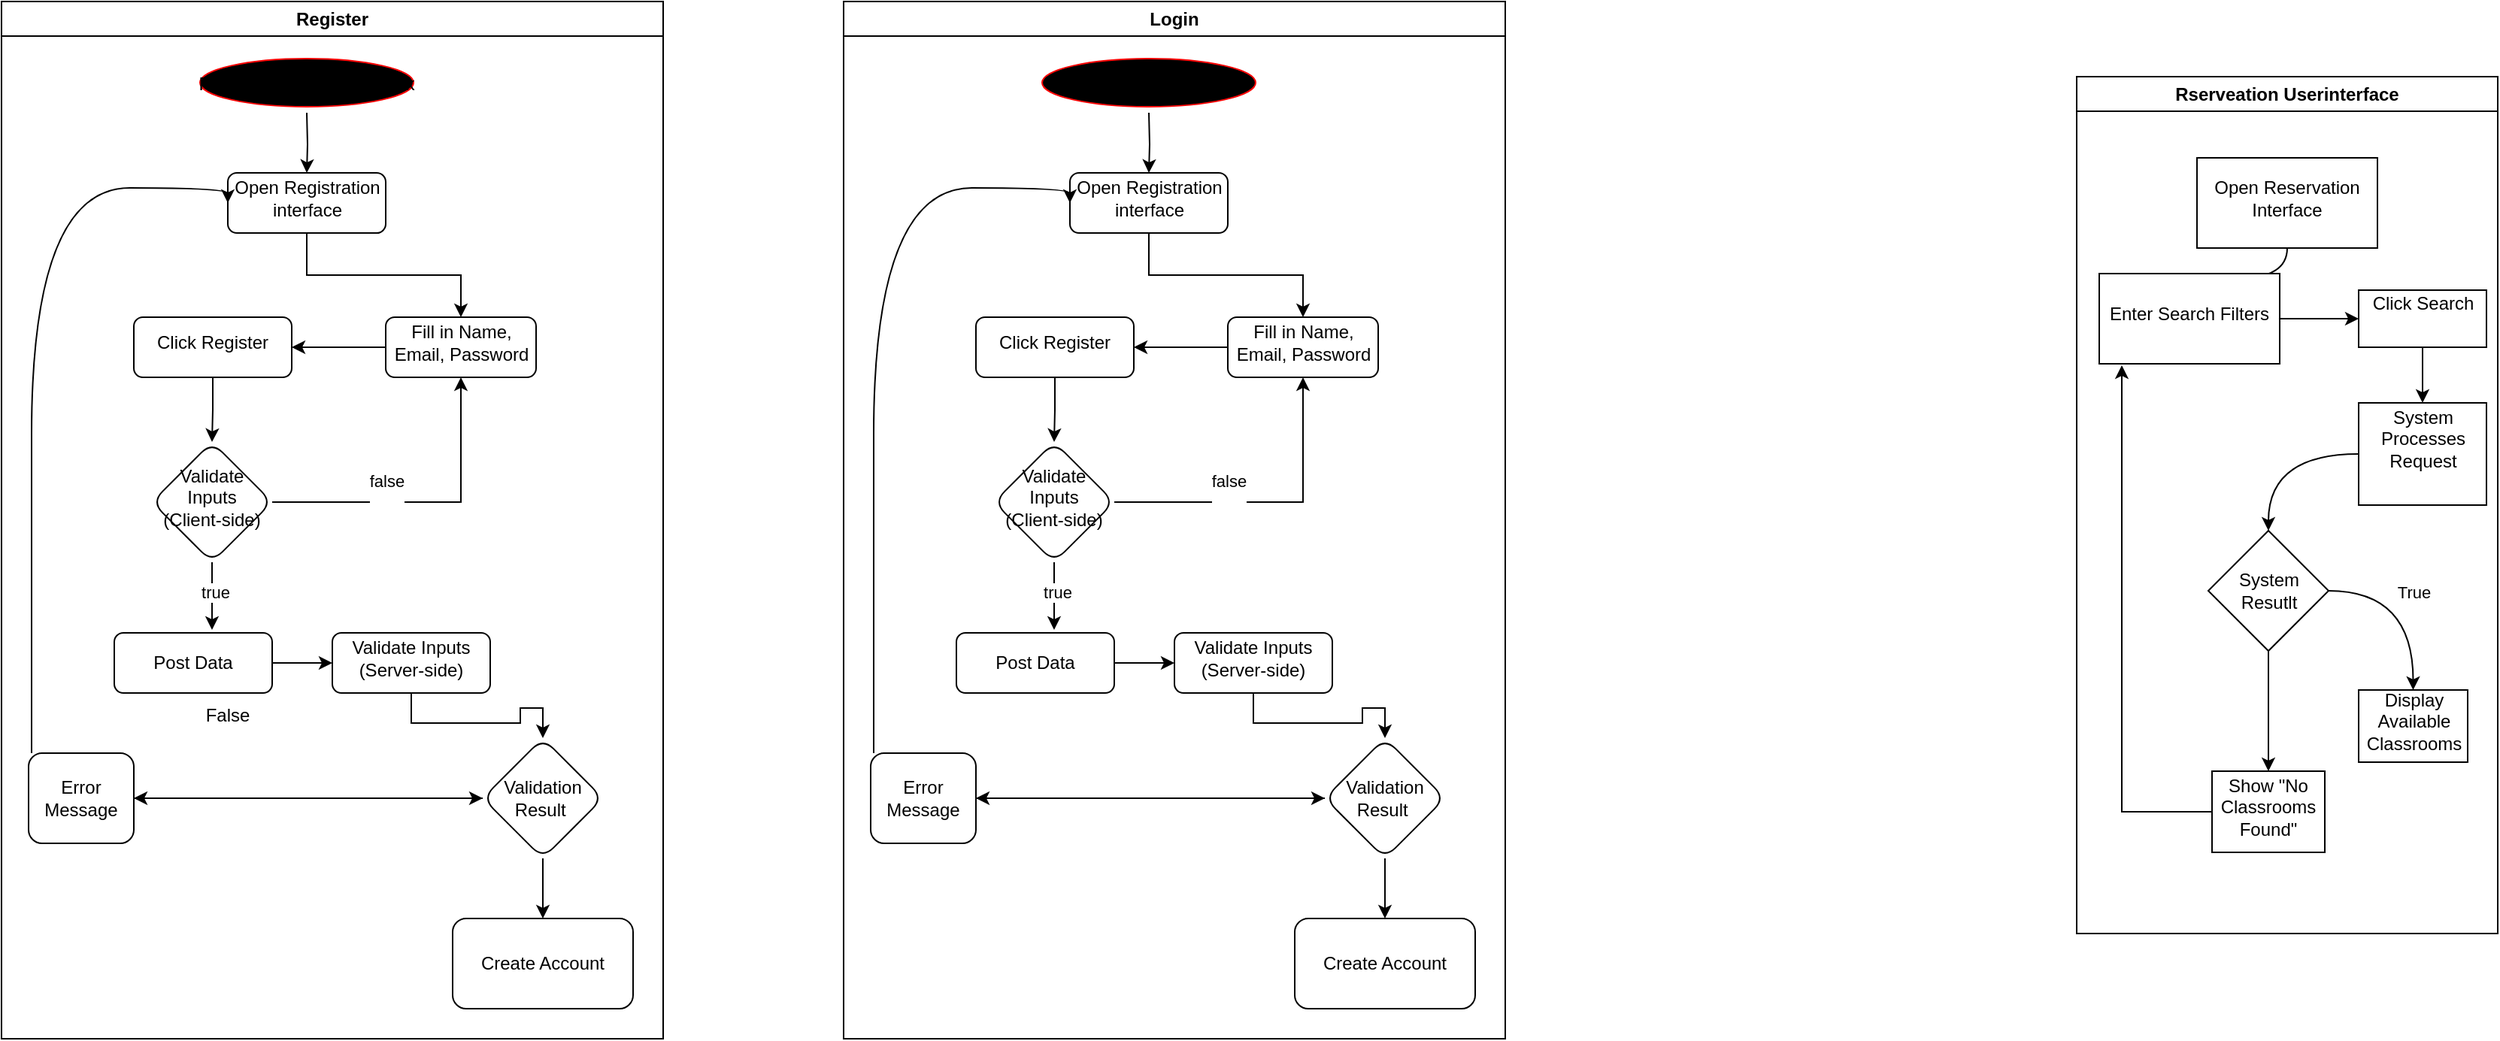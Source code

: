 <mxfile version="26.2.13">
  <diagram name="Page-1" id="e7e014a7-5840-1c2e-5031-d8a46d1fe8dd">
    <mxGraphModel dx="1736" dy="957" grid="1" gridSize="10" guides="1" tooltips="1" connect="1" arrows="1" fold="1" page="1" pageScale="1" pageWidth="1169" pageHeight="826" background="none" math="0" shadow="0">
      <root>
        <mxCell id="0" />
        <mxCell id="1" parent="0" />
        <mxCell id="3" value="Rserveation Userinterface" style="swimlane;whiteSpace=wrap;startSize=23;" parent="1" vertex="1">
          <mxGeometry x="1440" y="140" width="280" height="570" as="geometry" />
        </mxCell>
        <mxCell id="UKsslnW1uW5sjIxQK_6J-92" value="" style="edgeStyle=orthogonalEdgeStyle;curved=1;rounded=0;orthogonalLoop=1;jettySize=auto;html=1;" parent="3" source="UKsslnW1uW5sjIxQK_6J-88" target="UKsslnW1uW5sjIxQK_6J-91" edge="1">
          <mxGeometry relative="1" as="geometry" />
        </mxCell>
        <mxCell id="UKsslnW1uW5sjIxQK_6J-88" value="&lt;table&gt;&lt;tbody&gt;&lt;tr&gt;&lt;td data-end=&quot;2026&quot; data-start=&quot;1997&quot; class=&quot;max-w-[calc(var(--thread-content-max-width)*2/3)]&quot;&gt;Open Reservation Interface&lt;/td&gt;&lt;/tr&gt;&lt;/tbody&gt;&lt;/table&gt;&lt;table&gt;&lt;tbody&gt;&lt;tr&gt;&lt;td data-end=&quot;2043&quot; data-start=&quot;2026&quot; class=&quot;max-w-[calc(var(--thread-content-max-width)*2/3)]&quot;&gt;&lt;/td&gt;&lt;/tr&gt;&lt;/tbody&gt;&lt;/table&gt;" style="whiteSpace=wrap;html=1;" parent="3" vertex="1">
          <mxGeometry x="80" y="54" width="120" height="60" as="geometry" />
        </mxCell>
        <mxCell id="UKsslnW1uW5sjIxQK_6J-94" value="" style="edgeStyle=orthogonalEdgeStyle;curved=1;rounded=0;orthogonalLoop=1;jettySize=auto;html=1;" parent="3" source="UKsslnW1uW5sjIxQK_6J-91" target="UKsslnW1uW5sjIxQK_6J-93" edge="1">
          <mxGeometry relative="1" as="geometry" />
        </mxCell>
        <mxCell id="UKsslnW1uW5sjIxQK_6J-96" value="" style="edgeStyle=orthogonalEdgeStyle;curved=1;rounded=0;orthogonalLoop=1;jettySize=auto;html=1;" parent="3" source="UKsslnW1uW5sjIxQK_6J-93" target="UKsslnW1uW5sjIxQK_6J-95" edge="1">
          <mxGeometry relative="1" as="geometry" />
        </mxCell>
        <mxCell id="UKsslnW1uW5sjIxQK_6J-93" value="&#xa;&lt;table&gt;&lt;tbody&gt;&lt;tr&gt;&lt;td data-end=&quot;2134&quot; data-start=&quot;2119&quot; class=&quot;max-w-[calc(var(--thread-content-max-width)*2/3)]&quot;&gt;Click Search&lt;/td&gt;&lt;/tr&gt;&lt;/tbody&gt;&lt;/table&gt;&lt;table&gt;&lt;tbody&gt;&lt;tr&gt;&lt;td data-end=&quot;2149&quot; data-start=&quot;2134&quot; class=&quot;max-w-[calc(var(--thread-content-max-width)*2/3)]&quot;&gt;&lt;/td&gt;&lt;/tr&gt;&lt;/tbody&gt;&lt;/table&gt;&#xa;&#xa;" style="whiteSpace=wrap;html=1;" parent="3" vertex="1">
          <mxGeometry x="187.5" y="142" width="85" height="38" as="geometry" />
        </mxCell>
        <mxCell id="UKsslnW1uW5sjIxQK_6J-100" value="" style="edgeStyle=orthogonalEdgeStyle;curved=1;rounded=0;orthogonalLoop=1;jettySize=auto;html=1;" parent="3" source="UKsslnW1uW5sjIxQK_6J-95" target="UKsslnW1uW5sjIxQK_6J-99" edge="1">
          <mxGeometry relative="1" as="geometry" />
        </mxCell>
        <mxCell id="UKsslnW1uW5sjIxQK_6J-95" value="&#xa;&lt;table&gt;&lt;tbody&gt;&lt;tr&gt;&lt;td data-end=&quot;2196&quot; data-start=&quot;2169&quot; class=&quot;max-w-[calc(var(--thread-content-max-width)*2/3)]&quot;&gt;System Processes Request&lt;/td&gt;&lt;/tr&gt;&lt;/tbody&gt;&lt;/table&gt;&lt;table&gt;&lt;tbody&gt;&lt;tr&gt;&lt;td data-end=&quot;2215&quot; data-start=&quot;2196&quot; class=&quot;max-w-[calc(var(--thread-content-max-width)*2/3)]&quot;&gt;&lt;/td&gt;&lt;/tr&gt;&lt;/tbody&gt;&lt;/table&gt;&#xa;&#xa;" style="whiteSpace=wrap;html=1;" parent="3" vertex="1">
          <mxGeometry x="187.5" y="217" width="85" height="68" as="geometry" />
        </mxCell>
        <mxCell id="UKsslnW1uW5sjIxQK_6J-102" value="" style="edgeStyle=orthogonalEdgeStyle;curved=1;rounded=0;orthogonalLoop=1;jettySize=auto;html=1;" parent="3" source="UKsslnW1uW5sjIxQK_6J-99" target="UKsslnW1uW5sjIxQK_6J-101" edge="1">
          <mxGeometry relative="1" as="geometry" />
        </mxCell>
        <mxCell id="UKsslnW1uW5sjIxQK_6J-103" value="True" style="edgeLabel;html=1;align=center;verticalAlign=middle;resizable=0;points=[];" parent="UKsslnW1uW5sjIxQK_6J-102" vertex="1" connectable="0">
          <mxGeometry x="-0.067" relative="1" as="geometry">
            <mxPoint as="offset" />
          </mxGeometry>
        </mxCell>
        <mxCell id="UKsslnW1uW5sjIxQK_6J-106" value="" style="edgeStyle=orthogonalEdgeStyle;curved=1;rounded=0;orthogonalLoop=1;jettySize=auto;html=1;" parent="3" source="UKsslnW1uW5sjIxQK_6J-99" target="UKsslnW1uW5sjIxQK_6J-105" edge="1">
          <mxGeometry relative="1" as="geometry" />
        </mxCell>
        <mxCell id="UKsslnW1uW5sjIxQK_6J-99" value="System Resutlt" style="rhombus;whiteSpace=wrap;html=1;" parent="3" vertex="1">
          <mxGeometry x="87.5" y="302" width="80" height="80" as="geometry" />
        </mxCell>
        <mxCell id="UKsslnW1uW5sjIxQK_6J-101" value="&lt;table&gt;&lt;tbody&gt;&lt;tr&gt;&lt;td data-end=&quot;2323&quot; data-start=&quot;2292&quot; class=&quot;max-w-[calc(var(--thread-content-max-width)*2/3)]&quot;&gt;Display Available Classrooms&lt;/td&gt;&lt;/tr&gt;&lt;/tbody&gt;&lt;/table&gt;&lt;table&gt;&lt;tbody&gt;&lt;tr&gt;&lt;td data-end=&quot;2339&quot; data-start=&quot;2323&quot; class=&quot;max-w-[calc(var(--thread-content-max-width)*2/3)]&quot;&gt;&lt;/td&gt;&lt;/tr&gt;&lt;/tbody&gt;&lt;/table&gt;" style="whiteSpace=wrap;html=1;" parent="3" vertex="1">
          <mxGeometry x="187.5" y="408" width="72.5" height="48" as="geometry" />
        </mxCell>
        <mxCell id="UKsslnW1uW5sjIxQK_6J-105" value="&lt;table&gt;&lt;tbody&gt;&lt;tr&gt;&lt;td data-end=&quot;2388&quot; data-start=&quot;2359&quot; class=&quot;max-w-[calc(var(--thread-content-max-width)*2/3)]&quot;&gt;Show &quot;No Classrooms Found&quot;&lt;/td&gt;&lt;/tr&gt;&lt;/tbody&gt;&lt;/table&gt;&lt;table&gt;&lt;tbody&gt;&lt;tr&gt;&lt;td data-end=&quot;2404&quot; data-start=&quot;2388&quot; class=&quot;max-w-[calc(var(--thread-content-max-width)*2/3)]&quot;&gt;&lt;/td&gt;&lt;/tr&gt;&lt;/tbody&gt;&lt;/table&gt;" style="whiteSpace=wrap;html=1;" parent="3" vertex="1">
          <mxGeometry x="90" y="462" width="75" height="54" as="geometry" />
        </mxCell>
        <mxCell id="UKsslnW1uW5sjIxQK_6J-107" value="" style="whiteSpace=wrap;html=1;" parent="3" vertex="1">
          <mxGeometry x="15" y="131" width="120" height="60" as="geometry" />
        </mxCell>
        <mxCell id="UKsslnW1uW5sjIxQK_6J-91" value="&lt;table&gt;&lt;tbody&gt;&lt;tr&gt;&lt;td data-end=&quot;2086&quot; data-start=&quot;2063&quot; class=&quot;max-w-[calc(var(--thread-content-max-width)*2/3)]&quot;&gt;Enter Search Filters&lt;/td&gt;&lt;/tr&gt;&lt;/tbody&gt;&lt;/table&gt;&lt;table&gt;&lt;tbody&gt;&lt;tr&gt;&lt;td data-end=&quot;2099&quot; data-start=&quot;2086&quot; class=&quot;max-w-[calc(var(--thread-content-max-width)*2/3)]&quot;&gt;&lt;/td&gt;&lt;/tr&gt;&lt;/tbody&gt;&lt;/table&gt;" style="whiteSpace=wrap;html=1;" parent="3" vertex="1">
          <mxGeometry x="15" y="131" width="120" height="60" as="geometry" />
        </mxCell>
        <mxCell id="FkI9DOUWdkT_tzKeIRPb-15" style="edgeStyle=orthogonalEdgeStyle;rounded=0;orthogonalLoop=1;jettySize=auto;html=1;entryX=0.125;entryY=1.017;entryDx=0;entryDy=0;entryPerimeter=0;" edge="1" parent="3" source="UKsslnW1uW5sjIxQK_6J-105" target="UKsslnW1uW5sjIxQK_6J-91">
          <mxGeometry relative="1" as="geometry">
            <Array as="points">
              <mxPoint x="30" y="489" />
            </Array>
          </mxGeometry>
        </mxCell>
        <mxCell id="2" value="Register" style="swimlane;whiteSpace=wrap" parent="1" vertex="1">
          <mxGeometry x="60" y="90" width="440" height="690" as="geometry" />
        </mxCell>
        <mxCell id="UKsslnW1uW5sjIxQK_6J-46" style="edgeStyle=orthogonalEdgeStyle;rounded=0;orthogonalLoop=1;jettySize=auto;html=1;" parent="2" target="UKsslnW1uW5sjIxQK_6J-43" edge="1">
          <mxGeometry relative="1" as="geometry">
            <mxPoint x="203" y="74" as="sourcePoint" />
          </mxGeometry>
        </mxCell>
        <mxCell id="5" value="Register Page Button Click" style="ellipse;shape=startState;fillColor=#000000;strokeColor=#ff0000;fontColor=light-dark(#000000,#000000);" parent="2" vertex="1">
          <mxGeometry x="128" y="34" width="150" height="40" as="geometry" />
        </mxCell>
        <mxCell id="FkI9DOUWdkT_tzKeIRPb-13" style="edgeStyle=orthogonalEdgeStyle;rounded=0;orthogonalLoop=1;jettySize=auto;html=1;entryX=0.5;entryY=0;entryDx=0;entryDy=0;" edge="1" parent="2" source="UKsslnW1uW5sjIxQK_6J-43" target="UKsslnW1uW5sjIxQK_6J-53">
          <mxGeometry relative="1" as="geometry" />
        </mxCell>
        <mxCell id="UKsslnW1uW5sjIxQK_6J-43" value="&lt;table&gt;&lt;tbody&gt;&lt;tr&gt;&lt;td data-end=&quot;331&quot; data-start=&quot;306&quot; class=&quot;max-w-[calc(var(--thread-content-max-width)*2/3)]&quot;&gt;Open Registration interface&lt;/td&gt;&lt;/tr&gt;&lt;/tbody&gt;&lt;/table&gt;&lt;table&gt;&lt;tbody&gt;&lt;tr&gt;&lt;td data-end=&quot;362&quot; data-start=&quot;331&quot; class=&quot;max-w-[calc(var(--thread-content-max-width)*2/3)]&quot;&gt;&lt;/td&gt;&lt;/tr&gt;&lt;/tbody&gt;&lt;/table&gt;" style="rounded=1;whiteSpace=wrap;html=1;" parent="2" vertex="1">
          <mxGeometry x="150.5" y="114" width="105" height="40" as="geometry" />
        </mxCell>
        <mxCell id="UKsslnW1uW5sjIxQK_6J-59" style="edgeStyle=orthogonalEdgeStyle;rounded=0;orthogonalLoop=1;jettySize=auto;html=1;" parent="2" source="UKsslnW1uW5sjIxQK_6J-53" target="UKsslnW1uW5sjIxQK_6J-54" edge="1">
          <mxGeometry relative="1" as="geometry" />
        </mxCell>
        <mxCell id="UKsslnW1uW5sjIxQK_6J-53" value="&lt;table&gt;&lt;tbody&gt;&lt;tr&gt;&lt;td data-end=&quot;434&quot; data-start=&quot;402&quot; class=&quot;max-w-[calc(var(--thread-content-max-width)*2/3)]&quot;&gt;Fill in Name, Email, Password&lt;/td&gt;&lt;/tr&gt;&lt;/tbody&gt;&lt;/table&gt;&lt;table&gt;&lt;tbody&gt;&lt;tr&gt;&lt;td data-end=&quot;454&quot; data-start=&quot;434&quot; class=&quot;max-w-[calc(var(--thread-content-max-width)*2/3)]&quot;&gt;&lt;/td&gt;&lt;/tr&gt;&lt;/tbody&gt;&lt;/table&gt;" style="rounded=1;whiteSpace=wrap;html=1;" parent="2" vertex="1">
          <mxGeometry x="255.5" y="210" width="100" height="40" as="geometry" />
        </mxCell>
        <mxCell id="FkI9DOUWdkT_tzKeIRPb-6" value="" style="edgeStyle=orthogonalEdgeStyle;rounded=0;orthogonalLoop=1;jettySize=auto;html=1;" edge="1" parent="2" source="UKsslnW1uW5sjIxQK_6J-54" target="FkI9DOUWdkT_tzKeIRPb-5">
          <mxGeometry relative="1" as="geometry" />
        </mxCell>
        <mxCell id="UKsslnW1uW5sjIxQK_6J-54" value="&lt;table&gt;&lt;tbody&gt;&lt;tr&gt;&lt;td data-end=&quot;491&quot; data-start=&quot;474&quot; class=&quot;max-w-[calc(var(--thread-content-max-width)*2/3)]&quot;&gt;Click Register&lt;/td&gt;&lt;/tr&gt;&lt;/tbody&gt;&lt;/table&gt;&lt;table&gt;&lt;tbody&gt;&lt;tr&gt;&lt;td data-end=&quot;525&quot; data-start=&quot;491&quot; class=&quot;max-w-[calc(var(--thread-content-max-width)*2/3)]&quot;&gt;&lt;/td&gt;&lt;/tr&gt;&lt;/tbody&gt;&lt;/table&gt;" style="rounded=1;whiteSpace=wrap;html=1;" parent="2" vertex="1">
          <mxGeometry x="88" y="210" width="105" height="40" as="geometry" />
        </mxCell>
        <mxCell id="UKsslnW1uW5sjIxQK_6J-73" style="edgeStyle=orthogonalEdgeStyle;rounded=0;orthogonalLoop=1;jettySize=auto;html=1;" parent="2" source="UKsslnW1uW5sjIxQK_6J-56" target="UKsslnW1uW5sjIxQK_6J-66" edge="1">
          <mxGeometry relative="1" as="geometry" />
        </mxCell>
        <mxCell id="UKsslnW1uW5sjIxQK_6J-56" value="&lt;table&gt;&lt;tbody&gt;&lt;tr&gt;&lt;td data-end=&quot;577&quot; data-start=&quot;545&quot; class=&quot;max-w-[calc(var(--thread-content-max-width)*2/3)]&quot;&gt;Validate Inputs (Server-side)&lt;/td&gt;&lt;/tr&gt;&lt;/tbody&gt;&lt;/table&gt;&lt;table&gt;&lt;tbody&gt;&lt;tr&gt;&lt;td data-end=&quot;599&quot; data-start=&quot;577&quot; class=&quot;max-w-[calc(var(--thread-content-max-width)*2/3)]&quot;&gt;&lt;/td&gt;&lt;/tr&gt;&lt;/tbody&gt;&lt;/table&gt;" style="rounded=1;whiteSpace=wrap;html=1;" parent="2" vertex="1">
          <mxGeometry x="220" y="420" width="105" height="40" as="geometry" />
        </mxCell>
        <mxCell id="UKsslnW1uW5sjIxQK_6J-72" style="edgeStyle=orthogonalEdgeStyle;rounded=0;orthogonalLoop=1;jettySize=auto;html=1;" parent="2" source="UKsslnW1uW5sjIxQK_6J-57" target="UKsslnW1uW5sjIxQK_6J-56" edge="1">
          <mxGeometry relative="1" as="geometry" />
        </mxCell>
        <mxCell id="UKsslnW1uW5sjIxQK_6J-57" value="Post Data" style="rounded=1;whiteSpace=wrap;html=1;" parent="2" vertex="1">
          <mxGeometry x="75" y="420" width="105" height="40" as="geometry" />
        </mxCell>
        <mxCell id="UKsslnW1uW5sjIxQK_6J-67" value="" style="edgeStyle=orthogonalEdgeStyle;rounded=0;orthogonalLoop=1;jettySize=auto;html=1;" parent="2" source="UKsslnW1uW5sjIxQK_6J-68" target="UKsslnW1uW5sjIxQK_6J-66" edge="1">
          <mxGeometry relative="1" as="geometry">
            <mxPoint x="140" y="422" as="sourcePoint" />
          </mxGeometry>
        </mxCell>
        <mxCell id="UKsslnW1uW5sjIxQK_6J-69" value="" style="edgeStyle=orthogonalEdgeStyle;rounded=0;orthogonalLoop=1;jettySize=auto;html=1;" parent="2" source="UKsslnW1uW5sjIxQK_6J-66" target="UKsslnW1uW5sjIxQK_6J-68" edge="1">
          <mxGeometry relative="1" as="geometry" />
        </mxCell>
        <mxCell id="UKsslnW1uW5sjIxQK_6J-87" value="" style="edgeStyle=orthogonalEdgeStyle;curved=1;rounded=0;orthogonalLoop=1;jettySize=auto;html=1;" parent="2" source="UKsslnW1uW5sjIxQK_6J-66" target="UKsslnW1uW5sjIxQK_6J-86" edge="1">
          <mxGeometry relative="1" as="geometry" />
        </mxCell>
        <mxCell id="UKsslnW1uW5sjIxQK_6J-66" value="Validation Result&amp;nbsp;" style="rhombus;whiteSpace=wrap;html=1;rounded=1;" parent="2" vertex="1">
          <mxGeometry x="320" y="490" width="80" height="80" as="geometry" />
        </mxCell>
        <mxCell id="UKsslnW1uW5sjIxQK_6J-83" style="edgeStyle=orthogonalEdgeStyle;curved=1;rounded=0;orthogonalLoop=1;jettySize=auto;html=1;entryX=0;entryY=0.5;entryDx=0;entryDy=0;" parent="2" source="UKsslnW1uW5sjIxQK_6J-68" target="UKsslnW1uW5sjIxQK_6J-43" edge="1">
          <mxGeometry relative="1" as="geometry">
            <Array as="points">
              <mxPoint x="20" y="452" />
              <mxPoint x="20" y="124" />
              <mxPoint x="151" y="124" />
            </Array>
          </mxGeometry>
        </mxCell>
        <mxCell id="UKsslnW1uW5sjIxQK_6J-68" value="Error Message" style="whiteSpace=wrap;html=1;rounded=1;" parent="2" vertex="1">
          <mxGeometry x="18" y="500" width="70" height="60" as="geometry" />
        </mxCell>
        <mxCell id="UKsslnW1uW5sjIxQK_6J-86" value="Create Account" style="whiteSpace=wrap;html=1;rounded=1;" parent="2" vertex="1">
          <mxGeometry x="300" y="610" width="120" height="60" as="geometry" />
        </mxCell>
        <mxCell id="FkI9DOUWdkT_tzKeIRPb-9" style="edgeStyle=orthogonalEdgeStyle;rounded=0;orthogonalLoop=1;jettySize=auto;html=1;" edge="1" parent="2" source="FkI9DOUWdkT_tzKeIRPb-5" target="UKsslnW1uW5sjIxQK_6J-53">
          <mxGeometry relative="1" as="geometry" />
        </mxCell>
        <mxCell id="FkI9DOUWdkT_tzKeIRPb-10" value="false&lt;div&gt;&lt;br&gt;&lt;/div&gt;" style="edgeLabel;html=1;align=center;verticalAlign=middle;resizable=0;points=[];" vertex="1" connectable="0" parent="FkI9DOUWdkT_tzKeIRPb-9">
          <mxGeometry x="-0.276" y="7" relative="1" as="geometry">
            <mxPoint as="offset" />
          </mxGeometry>
        </mxCell>
        <mxCell id="FkI9DOUWdkT_tzKeIRPb-5" value="&lt;table&gt;&lt;tbody&gt;&lt;tr&gt;&lt;td data-end=&quot;577&quot; data-start=&quot;545&quot; class=&quot;max-w-[calc(var(--thread-content-max-width)*2/3)]&quot;&gt;Validate Inputs (Client-side)&lt;/td&gt;&lt;/tr&gt;&lt;/tbody&gt;&lt;/table&gt;&lt;table&gt;&lt;tbody&gt;&lt;tr&gt;&lt;td data-end=&quot;599&quot; data-start=&quot;577&quot; class=&quot;max-w-[calc(var(--thread-content-max-width)*2/3)]&quot;&gt;&lt;/td&gt;&lt;/tr&gt;&lt;/tbody&gt;&lt;/table&gt;" style="rhombus;whiteSpace=wrap;html=1;rounded=1;" vertex="1" parent="2">
          <mxGeometry x="100" y="293" width="80" height="80" as="geometry" />
        </mxCell>
        <mxCell id="FkI9DOUWdkT_tzKeIRPb-7" style="edgeStyle=orthogonalEdgeStyle;rounded=0;orthogonalLoop=1;jettySize=auto;html=1;entryX=0.619;entryY=-0.05;entryDx=0;entryDy=0;entryPerimeter=0;" edge="1" parent="2" source="FkI9DOUWdkT_tzKeIRPb-5" target="UKsslnW1uW5sjIxQK_6J-57">
          <mxGeometry relative="1" as="geometry" />
        </mxCell>
        <mxCell id="FkI9DOUWdkT_tzKeIRPb-8" value="true" style="edgeLabel;html=1;align=center;verticalAlign=middle;resizable=0;points=[];" vertex="1" connectable="0" parent="FkI9DOUWdkT_tzKeIRPb-7">
          <mxGeometry x="-0.138" y="2" relative="1" as="geometry">
            <mxPoint as="offset" />
          </mxGeometry>
        </mxCell>
        <mxCell id="FkI9DOUWdkT_tzKeIRPb-14" style="edgeStyle=orthogonalEdgeStyle;rounded=0;orthogonalLoop=1;jettySize=auto;html=1;exitX=0.5;exitY=1;exitDx=0;exitDy=0;" edge="1" parent="2" source="UKsslnW1uW5sjIxQK_6J-56" target="UKsslnW1uW5sjIxQK_6J-56">
          <mxGeometry relative="1" as="geometry" />
        </mxCell>
        <mxCell id="UKsslnW1uW5sjIxQK_6J-84" value="False" style="text;html=1;align=center;verticalAlign=middle;resizable=0;points=[];autosize=1;strokeColor=none;fillColor=none;" parent="1" vertex="1">
          <mxGeometry x="185" y="550" width="50" height="30" as="geometry" />
        </mxCell>
        <mxCell id="FkI9DOUWdkT_tzKeIRPb-17" value="Login" style="swimlane;whiteSpace=wrap" vertex="1" parent="1">
          <mxGeometry x="620" y="90" width="440" height="690" as="geometry" />
        </mxCell>
        <mxCell id="FkI9DOUWdkT_tzKeIRPb-18" style="edgeStyle=orthogonalEdgeStyle;rounded=0;orthogonalLoop=1;jettySize=auto;html=1;" edge="1" parent="FkI9DOUWdkT_tzKeIRPb-17" target="FkI9DOUWdkT_tzKeIRPb-21">
          <mxGeometry relative="1" as="geometry">
            <mxPoint x="203" y="74" as="sourcePoint" />
          </mxGeometry>
        </mxCell>
        <mxCell id="FkI9DOUWdkT_tzKeIRPb-19" value="Login Page Button Click" style="ellipse;shape=startState;fillColor=#000000;strokeColor=#ff0000;fontColor=light-dark(#000000,#000000);" vertex="1" parent="FkI9DOUWdkT_tzKeIRPb-17">
          <mxGeometry x="128" y="34" width="150" height="40" as="geometry" />
        </mxCell>
        <mxCell id="FkI9DOUWdkT_tzKeIRPb-20" style="edgeStyle=orthogonalEdgeStyle;rounded=0;orthogonalLoop=1;jettySize=auto;html=1;entryX=0.5;entryY=0;entryDx=0;entryDy=0;" edge="1" parent="FkI9DOUWdkT_tzKeIRPb-17" source="FkI9DOUWdkT_tzKeIRPb-21" target="FkI9DOUWdkT_tzKeIRPb-23">
          <mxGeometry relative="1" as="geometry" />
        </mxCell>
        <mxCell id="FkI9DOUWdkT_tzKeIRPb-21" value="&lt;table&gt;&lt;tbody&gt;&lt;tr&gt;&lt;td data-end=&quot;331&quot; data-start=&quot;306&quot; class=&quot;max-w-[calc(var(--thread-content-max-width)*2/3)]&quot;&gt;Open Registration interface&lt;/td&gt;&lt;/tr&gt;&lt;/tbody&gt;&lt;/table&gt;&lt;table&gt;&lt;tbody&gt;&lt;tr&gt;&lt;td data-end=&quot;362&quot; data-start=&quot;331&quot; class=&quot;max-w-[calc(var(--thread-content-max-width)*2/3)]&quot;&gt;&lt;/td&gt;&lt;/tr&gt;&lt;/tbody&gt;&lt;/table&gt;" style="rounded=1;whiteSpace=wrap;html=1;" vertex="1" parent="FkI9DOUWdkT_tzKeIRPb-17">
          <mxGeometry x="150.5" y="114" width="105" height="40" as="geometry" />
        </mxCell>
        <mxCell id="FkI9DOUWdkT_tzKeIRPb-22" style="edgeStyle=orthogonalEdgeStyle;rounded=0;orthogonalLoop=1;jettySize=auto;html=1;" edge="1" parent="FkI9DOUWdkT_tzKeIRPb-17" source="FkI9DOUWdkT_tzKeIRPb-23" target="FkI9DOUWdkT_tzKeIRPb-25">
          <mxGeometry relative="1" as="geometry" />
        </mxCell>
        <mxCell id="FkI9DOUWdkT_tzKeIRPb-23" value="&lt;table&gt;&lt;tbody&gt;&lt;tr&gt;&lt;td data-end=&quot;434&quot; data-start=&quot;402&quot; class=&quot;max-w-[calc(var(--thread-content-max-width)*2/3)]&quot;&gt;Fill in Name, Email, Password&lt;/td&gt;&lt;/tr&gt;&lt;/tbody&gt;&lt;/table&gt;&lt;table&gt;&lt;tbody&gt;&lt;tr&gt;&lt;td data-end=&quot;454&quot; data-start=&quot;434&quot; class=&quot;max-w-[calc(var(--thread-content-max-width)*2/3)]&quot;&gt;&lt;/td&gt;&lt;/tr&gt;&lt;/tbody&gt;&lt;/table&gt;" style="rounded=1;whiteSpace=wrap;html=1;" vertex="1" parent="FkI9DOUWdkT_tzKeIRPb-17">
          <mxGeometry x="255.5" y="210" width="100" height="40" as="geometry" />
        </mxCell>
        <mxCell id="FkI9DOUWdkT_tzKeIRPb-24" value="" style="edgeStyle=orthogonalEdgeStyle;rounded=0;orthogonalLoop=1;jettySize=auto;html=1;" edge="1" parent="FkI9DOUWdkT_tzKeIRPb-17" source="FkI9DOUWdkT_tzKeIRPb-25" target="FkI9DOUWdkT_tzKeIRPb-39">
          <mxGeometry relative="1" as="geometry" />
        </mxCell>
        <mxCell id="FkI9DOUWdkT_tzKeIRPb-25" value="&lt;table&gt;&lt;tbody&gt;&lt;tr&gt;&lt;td data-end=&quot;491&quot; data-start=&quot;474&quot; class=&quot;max-w-[calc(var(--thread-content-max-width)*2/3)]&quot;&gt;Click Register&lt;/td&gt;&lt;/tr&gt;&lt;/tbody&gt;&lt;/table&gt;&lt;table&gt;&lt;tbody&gt;&lt;tr&gt;&lt;td data-end=&quot;525&quot; data-start=&quot;491&quot; class=&quot;max-w-[calc(var(--thread-content-max-width)*2/3)]&quot;&gt;&lt;/td&gt;&lt;/tr&gt;&lt;/tbody&gt;&lt;/table&gt;" style="rounded=1;whiteSpace=wrap;html=1;" vertex="1" parent="FkI9DOUWdkT_tzKeIRPb-17">
          <mxGeometry x="88" y="210" width="105" height="40" as="geometry" />
        </mxCell>
        <mxCell id="FkI9DOUWdkT_tzKeIRPb-26" style="edgeStyle=orthogonalEdgeStyle;rounded=0;orthogonalLoop=1;jettySize=auto;html=1;" edge="1" parent="FkI9DOUWdkT_tzKeIRPb-17" source="FkI9DOUWdkT_tzKeIRPb-27" target="FkI9DOUWdkT_tzKeIRPb-33">
          <mxGeometry relative="1" as="geometry" />
        </mxCell>
        <mxCell id="FkI9DOUWdkT_tzKeIRPb-27" value="&lt;table&gt;&lt;tbody&gt;&lt;tr&gt;&lt;td data-end=&quot;577&quot; data-start=&quot;545&quot; class=&quot;max-w-[calc(var(--thread-content-max-width)*2/3)]&quot;&gt;Validate Inputs (Server-side)&lt;/td&gt;&lt;/tr&gt;&lt;/tbody&gt;&lt;/table&gt;&lt;table&gt;&lt;tbody&gt;&lt;tr&gt;&lt;td data-end=&quot;599&quot; data-start=&quot;577&quot; class=&quot;max-w-[calc(var(--thread-content-max-width)*2/3)]&quot;&gt;&lt;/td&gt;&lt;/tr&gt;&lt;/tbody&gt;&lt;/table&gt;" style="rounded=1;whiteSpace=wrap;html=1;" vertex="1" parent="FkI9DOUWdkT_tzKeIRPb-17">
          <mxGeometry x="220" y="420" width="105" height="40" as="geometry" />
        </mxCell>
        <mxCell id="FkI9DOUWdkT_tzKeIRPb-28" style="edgeStyle=orthogonalEdgeStyle;rounded=0;orthogonalLoop=1;jettySize=auto;html=1;" edge="1" parent="FkI9DOUWdkT_tzKeIRPb-17" source="FkI9DOUWdkT_tzKeIRPb-29" target="FkI9DOUWdkT_tzKeIRPb-27">
          <mxGeometry relative="1" as="geometry" />
        </mxCell>
        <mxCell id="FkI9DOUWdkT_tzKeIRPb-29" value="Post Data" style="rounded=1;whiteSpace=wrap;html=1;" vertex="1" parent="FkI9DOUWdkT_tzKeIRPb-17">
          <mxGeometry x="75" y="420" width="105" height="40" as="geometry" />
        </mxCell>
        <mxCell id="FkI9DOUWdkT_tzKeIRPb-30" value="" style="edgeStyle=orthogonalEdgeStyle;rounded=0;orthogonalLoop=1;jettySize=auto;html=1;" edge="1" parent="FkI9DOUWdkT_tzKeIRPb-17" source="FkI9DOUWdkT_tzKeIRPb-35" target="FkI9DOUWdkT_tzKeIRPb-33">
          <mxGeometry relative="1" as="geometry">
            <mxPoint x="140" y="422" as="sourcePoint" />
          </mxGeometry>
        </mxCell>
        <mxCell id="FkI9DOUWdkT_tzKeIRPb-31" value="" style="edgeStyle=orthogonalEdgeStyle;rounded=0;orthogonalLoop=1;jettySize=auto;html=1;" edge="1" parent="FkI9DOUWdkT_tzKeIRPb-17" source="FkI9DOUWdkT_tzKeIRPb-33" target="FkI9DOUWdkT_tzKeIRPb-35">
          <mxGeometry relative="1" as="geometry" />
        </mxCell>
        <mxCell id="FkI9DOUWdkT_tzKeIRPb-32" value="" style="edgeStyle=orthogonalEdgeStyle;curved=1;rounded=0;orthogonalLoop=1;jettySize=auto;html=1;" edge="1" parent="FkI9DOUWdkT_tzKeIRPb-17" source="FkI9DOUWdkT_tzKeIRPb-33" target="FkI9DOUWdkT_tzKeIRPb-36">
          <mxGeometry relative="1" as="geometry" />
        </mxCell>
        <mxCell id="FkI9DOUWdkT_tzKeIRPb-33" value="Validation Result&amp;nbsp;" style="rhombus;whiteSpace=wrap;html=1;rounded=1;" vertex="1" parent="FkI9DOUWdkT_tzKeIRPb-17">
          <mxGeometry x="320" y="490" width="80" height="80" as="geometry" />
        </mxCell>
        <mxCell id="FkI9DOUWdkT_tzKeIRPb-34" style="edgeStyle=orthogonalEdgeStyle;curved=1;rounded=0;orthogonalLoop=1;jettySize=auto;html=1;entryX=0;entryY=0.5;entryDx=0;entryDy=0;" edge="1" parent="FkI9DOUWdkT_tzKeIRPb-17" source="FkI9DOUWdkT_tzKeIRPb-35" target="FkI9DOUWdkT_tzKeIRPb-21">
          <mxGeometry relative="1" as="geometry">
            <Array as="points">
              <mxPoint x="20" y="452" />
              <mxPoint x="20" y="124" />
              <mxPoint x="151" y="124" />
            </Array>
          </mxGeometry>
        </mxCell>
        <mxCell id="FkI9DOUWdkT_tzKeIRPb-35" value="Error Message" style="whiteSpace=wrap;html=1;rounded=1;" vertex="1" parent="FkI9DOUWdkT_tzKeIRPb-17">
          <mxGeometry x="18" y="500" width="70" height="60" as="geometry" />
        </mxCell>
        <mxCell id="FkI9DOUWdkT_tzKeIRPb-36" value="Create Account" style="whiteSpace=wrap;html=1;rounded=1;" vertex="1" parent="FkI9DOUWdkT_tzKeIRPb-17">
          <mxGeometry x="300" y="610" width="120" height="60" as="geometry" />
        </mxCell>
        <mxCell id="FkI9DOUWdkT_tzKeIRPb-37" style="edgeStyle=orthogonalEdgeStyle;rounded=0;orthogonalLoop=1;jettySize=auto;html=1;" edge="1" parent="FkI9DOUWdkT_tzKeIRPb-17" source="FkI9DOUWdkT_tzKeIRPb-39" target="FkI9DOUWdkT_tzKeIRPb-23">
          <mxGeometry relative="1" as="geometry" />
        </mxCell>
        <mxCell id="FkI9DOUWdkT_tzKeIRPb-38" value="false&lt;div&gt;&lt;br&gt;&lt;/div&gt;" style="edgeLabel;html=1;align=center;verticalAlign=middle;resizable=0;points=[];" vertex="1" connectable="0" parent="FkI9DOUWdkT_tzKeIRPb-37">
          <mxGeometry x="-0.276" y="7" relative="1" as="geometry">
            <mxPoint as="offset" />
          </mxGeometry>
        </mxCell>
        <mxCell id="FkI9DOUWdkT_tzKeIRPb-39" value="&lt;table&gt;&lt;tbody&gt;&lt;tr&gt;&lt;td data-end=&quot;577&quot; data-start=&quot;545&quot; class=&quot;max-w-[calc(var(--thread-content-max-width)*2/3)]&quot;&gt;Validate Inputs (Client-side)&lt;/td&gt;&lt;/tr&gt;&lt;/tbody&gt;&lt;/table&gt;&lt;table&gt;&lt;tbody&gt;&lt;tr&gt;&lt;td data-end=&quot;599&quot; data-start=&quot;577&quot; class=&quot;max-w-[calc(var(--thread-content-max-width)*2/3)]&quot;&gt;&lt;/td&gt;&lt;/tr&gt;&lt;/tbody&gt;&lt;/table&gt;" style="rhombus;whiteSpace=wrap;html=1;rounded=1;" vertex="1" parent="FkI9DOUWdkT_tzKeIRPb-17">
          <mxGeometry x="100" y="293" width="80" height="80" as="geometry" />
        </mxCell>
        <mxCell id="FkI9DOUWdkT_tzKeIRPb-40" style="edgeStyle=orthogonalEdgeStyle;rounded=0;orthogonalLoop=1;jettySize=auto;html=1;entryX=0.619;entryY=-0.05;entryDx=0;entryDy=0;entryPerimeter=0;" edge="1" parent="FkI9DOUWdkT_tzKeIRPb-17" source="FkI9DOUWdkT_tzKeIRPb-39" target="FkI9DOUWdkT_tzKeIRPb-29">
          <mxGeometry relative="1" as="geometry" />
        </mxCell>
        <mxCell id="FkI9DOUWdkT_tzKeIRPb-41" value="true" style="edgeLabel;html=1;align=center;verticalAlign=middle;resizable=0;points=[];" vertex="1" connectable="0" parent="FkI9DOUWdkT_tzKeIRPb-40">
          <mxGeometry x="-0.138" y="2" relative="1" as="geometry">
            <mxPoint as="offset" />
          </mxGeometry>
        </mxCell>
        <mxCell id="FkI9DOUWdkT_tzKeIRPb-42" style="edgeStyle=orthogonalEdgeStyle;rounded=0;orthogonalLoop=1;jettySize=auto;html=1;exitX=0.5;exitY=1;exitDx=0;exitDy=0;" edge="1" parent="FkI9DOUWdkT_tzKeIRPb-17" source="FkI9DOUWdkT_tzKeIRPb-27" target="FkI9DOUWdkT_tzKeIRPb-27">
          <mxGeometry relative="1" as="geometry" />
        </mxCell>
      </root>
    </mxGraphModel>
  </diagram>
</mxfile>
